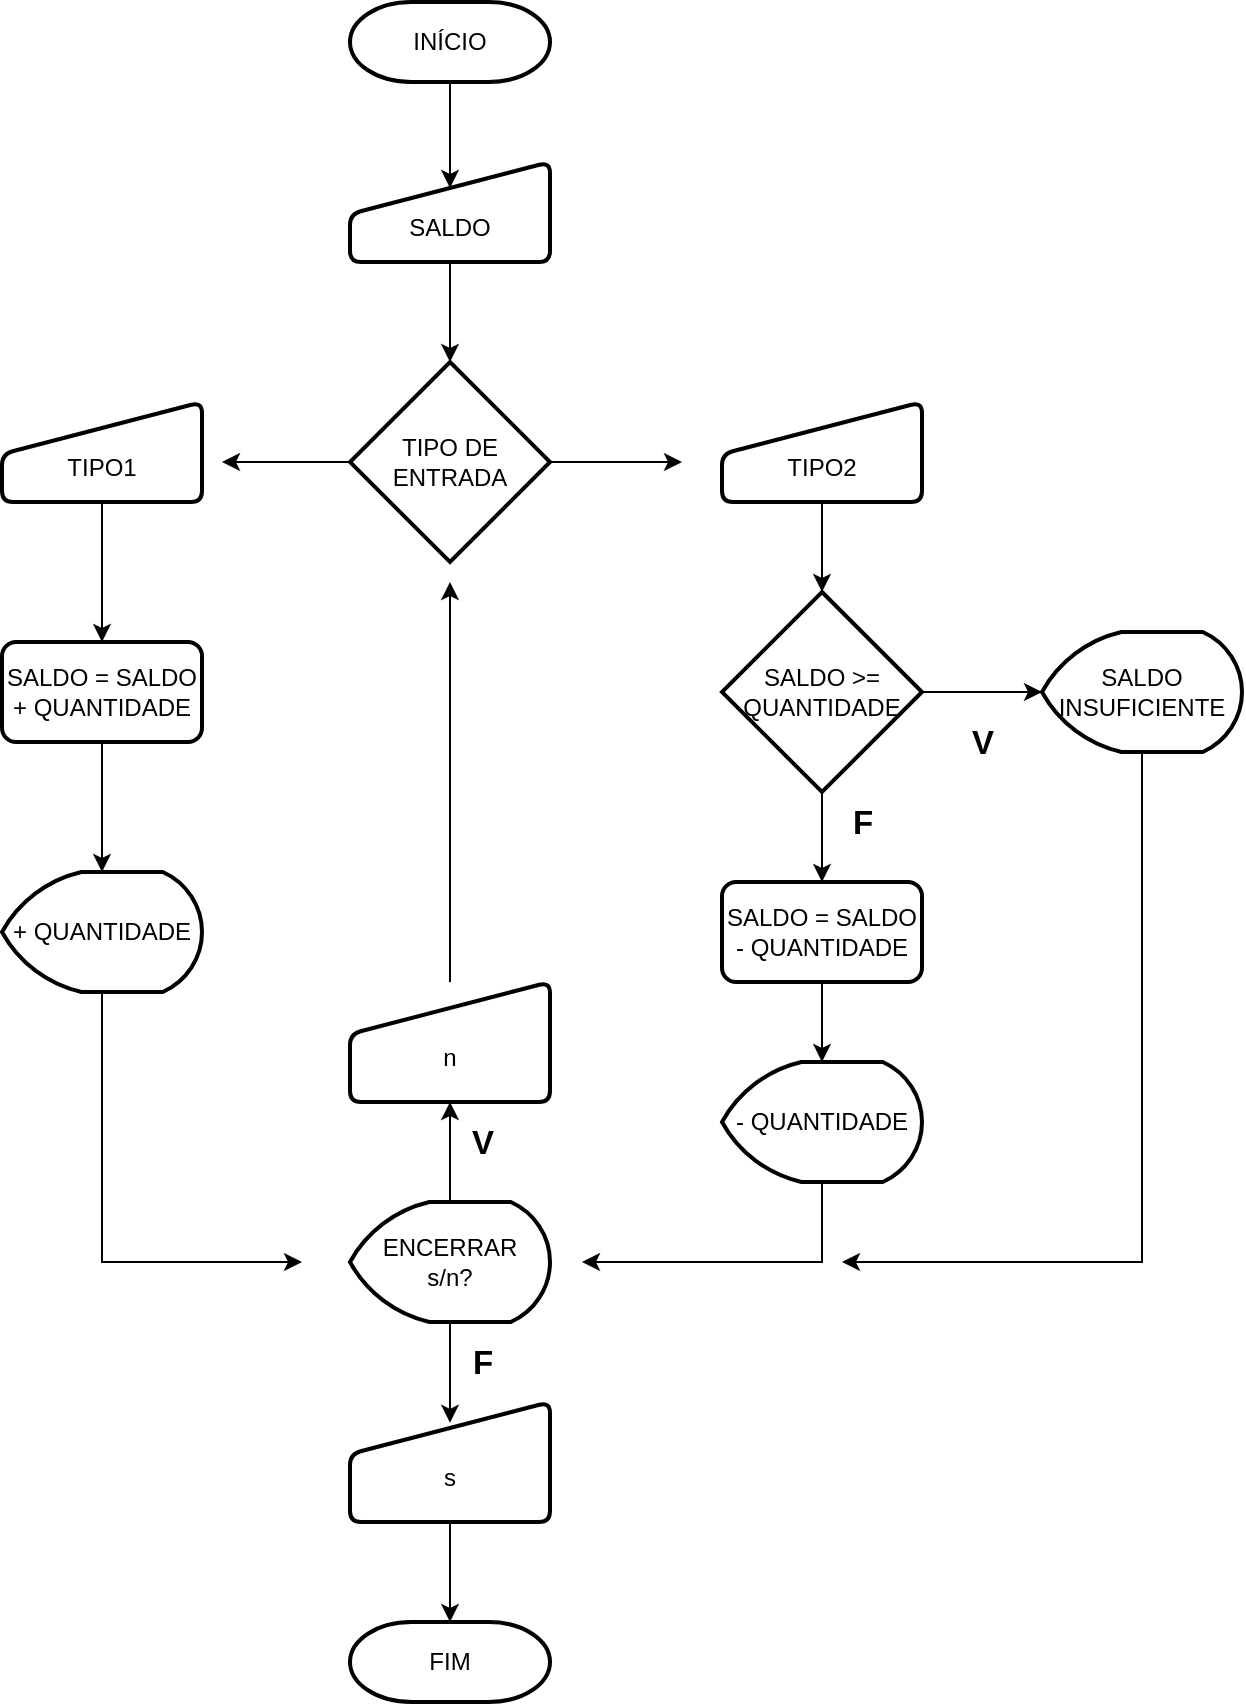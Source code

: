 <mxfile version="21.3.3" type="device">
  <diagram name="Página-1" id="cbMpEI6kvxKModqZBSrH">
    <mxGraphModel dx="1379" dy="764" grid="1" gridSize="10" guides="1" tooltips="1" connect="1" arrows="1" fold="1" page="1" pageScale="1" pageWidth="827" pageHeight="1169" math="0" shadow="0">
      <root>
        <mxCell id="0" />
        <mxCell id="1" parent="0" />
        <mxCell id="x-Y_49Q1ZM7D_lfl-HDQ-4" style="edgeStyle=orthogonalEdgeStyle;rounded=0;orthogonalLoop=1;jettySize=auto;html=1;exitX=0.5;exitY=1;exitDx=0;exitDy=0;exitPerimeter=0;entryX=0.5;entryY=0.26;entryDx=0;entryDy=0;entryPerimeter=0;" edge="1" parent="1" source="x-Y_49Q1ZM7D_lfl-HDQ-2" target="x-Y_49Q1ZM7D_lfl-HDQ-3">
          <mxGeometry relative="1" as="geometry" />
        </mxCell>
        <mxCell id="x-Y_49Q1ZM7D_lfl-HDQ-2" value="INÍCIO" style="strokeWidth=2;html=1;shape=mxgraph.flowchart.terminator;whiteSpace=wrap;" vertex="1" parent="1">
          <mxGeometry x="364" y="40" width="100" height="40" as="geometry" />
        </mxCell>
        <mxCell id="x-Y_49Q1ZM7D_lfl-HDQ-40" style="edgeStyle=orthogonalEdgeStyle;rounded=0;orthogonalLoop=1;jettySize=auto;html=1;exitX=0.5;exitY=1;exitDx=0;exitDy=0;entryX=0.5;entryY=0;entryDx=0;entryDy=0;entryPerimeter=0;" edge="1" parent="1" source="x-Y_49Q1ZM7D_lfl-HDQ-3" target="x-Y_49Q1ZM7D_lfl-HDQ-5">
          <mxGeometry relative="1" as="geometry" />
        </mxCell>
        <mxCell id="x-Y_49Q1ZM7D_lfl-HDQ-3" value="&lt;br&gt;SALDO" style="html=1;strokeWidth=2;shape=manualInput;whiteSpace=wrap;rounded=1;size=26;arcSize=11;" vertex="1" parent="1">
          <mxGeometry x="364" y="120" width="100" height="50" as="geometry" />
        </mxCell>
        <mxCell id="x-Y_49Q1ZM7D_lfl-HDQ-10" style="edgeStyle=orthogonalEdgeStyle;rounded=0;orthogonalLoop=1;jettySize=auto;html=1;exitX=1;exitY=0.5;exitDx=0;exitDy=0;exitPerimeter=0;" edge="1" parent="1" source="x-Y_49Q1ZM7D_lfl-HDQ-5">
          <mxGeometry relative="1" as="geometry">
            <mxPoint x="530" y="270" as="targetPoint" />
          </mxGeometry>
        </mxCell>
        <mxCell id="x-Y_49Q1ZM7D_lfl-HDQ-12" style="edgeStyle=orthogonalEdgeStyle;rounded=0;orthogonalLoop=1;jettySize=auto;html=1;exitX=0;exitY=0.5;exitDx=0;exitDy=0;exitPerimeter=0;" edge="1" parent="1" source="x-Y_49Q1ZM7D_lfl-HDQ-5">
          <mxGeometry relative="1" as="geometry">
            <mxPoint x="300" y="270" as="targetPoint" />
          </mxGeometry>
        </mxCell>
        <mxCell id="x-Y_49Q1ZM7D_lfl-HDQ-5" value="TIPO DE ENTRADA" style="strokeWidth=2;html=1;shape=mxgraph.flowchart.decision;whiteSpace=wrap;" vertex="1" parent="1">
          <mxGeometry x="364" y="220" width="100" height="100" as="geometry" />
        </mxCell>
        <mxCell id="x-Y_49Q1ZM7D_lfl-HDQ-38" style="edgeStyle=orthogonalEdgeStyle;rounded=0;orthogonalLoop=1;jettySize=auto;html=1;exitX=0.5;exitY=1;exitDx=0;exitDy=0;entryX=0.5;entryY=0;entryDx=0;entryDy=0;" edge="1" parent="1" source="x-Y_49Q1ZM7D_lfl-HDQ-6" target="x-Y_49Q1ZM7D_lfl-HDQ-8">
          <mxGeometry relative="1" as="geometry" />
        </mxCell>
        <mxCell id="x-Y_49Q1ZM7D_lfl-HDQ-6" value="&lt;br&gt;TIPO1" style="html=1;strokeWidth=2;shape=manualInput;whiteSpace=wrap;rounded=1;size=26;arcSize=11;" vertex="1" parent="1">
          <mxGeometry x="190" y="240" width="100" height="50" as="geometry" />
        </mxCell>
        <mxCell id="x-Y_49Q1ZM7D_lfl-HDQ-46" style="edgeStyle=orthogonalEdgeStyle;rounded=0;orthogonalLoop=1;jettySize=auto;html=1;exitX=0.5;exitY=1;exitDx=0;exitDy=0;entryX=0.5;entryY=0;entryDx=0;entryDy=0;entryPerimeter=0;" edge="1" parent="1" source="x-Y_49Q1ZM7D_lfl-HDQ-7" target="x-Y_49Q1ZM7D_lfl-HDQ-16">
          <mxGeometry relative="1" as="geometry" />
        </mxCell>
        <mxCell id="x-Y_49Q1ZM7D_lfl-HDQ-7" value="&lt;br&gt;TIPO2" style="html=1;strokeWidth=2;shape=manualInput;whiteSpace=wrap;rounded=1;size=26;arcSize=11;" vertex="1" parent="1">
          <mxGeometry x="550" y="240" width="100" height="50" as="geometry" />
        </mxCell>
        <mxCell id="x-Y_49Q1ZM7D_lfl-HDQ-39" style="edgeStyle=orthogonalEdgeStyle;rounded=0;orthogonalLoop=1;jettySize=auto;html=1;exitX=0.5;exitY=1;exitDx=0;exitDy=0;entryX=0.5;entryY=0;entryDx=0;entryDy=0;entryPerimeter=0;" edge="1" parent="1" source="x-Y_49Q1ZM7D_lfl-HDQ-8" target="x-Y_49Q1ZM7D_lfl-HDQ-13">
          <mxGeometry relative="1" as="geometry" />
        </mxCell>
        <mxCell id="x-Y_49Q1ZM7D_lfl-HDQ-8" value="SALDO = SALDO + QUANTIDADE" style="rounded=1;whiteSpace=wrap;html=1;absoluteArcSize=1;arcSize=14;strokeWidth=2;" vertex="1" parent="1">
          <mxGeometry x="190" y="360" width="100" height="50" as="geometry" />
        </mxCell>
        <mxCell id="x-Y_49Q1ZM7D_lfl-HDQ-51" style="edgeStyle=orthogonalEdgeStyle;rounded=0;orthogonalLoop=1;jettySize=auto;html=1;exitX=0.5;exitY=1;exitDx=0;exitDy=0;entryX=0.5;entryY=0;entryDx=0;entryDy=0;entryPerimeter=0;" edge="1" parent="1" source="x-Y_49Q1ZM7D_lfl-HDQ-9" target="x-Y_49Q1ZM7D_lfl-HDQ-36">
          <mxGeometry relative="1" as="geometry" />
        </mxCell>
        <mxCell id="x-Y_49Q1ZM7D_lfl-HDQ-9" value="SALDO = SALDO - QUANTIDADE" style="rounded=1;whiteSpace=wrap;html=1;absoluteArcSize=1;arcSize=14;strokeWidth=2;" vertex="1" parent="1">
          <mxGeometry x="550" y="480" width="100" height="50" as="geometry" />
        </mxCell>
        <mxCell id="x-Y_49Q1ZM7D_lfl-HDQ-52" style="edgeStyle=orthogonalEdgeStyle;rounded=0;orthogonalLoop=1;jettySize=auto;html=1;exitX=0.5;exitY=1;exitDx=0;exitDy=0;exitPerimeter=0;" edge="1" parent="1" source="x-Y_49Q1ZM7D_lfl-HDQ-13">
          <mxGeometry relative="1" as="geometry">
            <mxPoint x="340" y="670" as="targetPoint" />
            <Array as="points">
              <mxPoint x="240" y="670" />
              <mxPoint x="331" y="670" />
            </Array>
          </mxGeometry>
        </mxCell>
        <mxCell id="x-Y_49Q1ZM7D_lfl-HDQ-13" value="+ QUANTIDADE" style="strokeWidth=2;html=1;shape=mxgraph.flowchart.display;whiteSpace=wrap;" vertex="1" parent="1">
          <mxGeometry x="190" y="475" width="100" height="60" as="geometry" />
        </mxCell>
        <mxCell id="x-Y_49Q1ZM7D_lfl-HDQ-61" style="edgeStyle=orthogonalEdgeStyle;rounded=0;orthogonalLoop=1;jettySize=auto;html=1;exitX=0.5;exitY=1;exitDx=0;exitDy=0;exitPerimeter=0;" edge="1" parent="1" source="x-Y_49Q1ZM7D_lfl-HDQ-14">
          <mxGeometry relative="1" as="geometry">
            <mxPoint x="610" y="670" as="targetPoint" />
            <Array as="points">
              <mxPoint x="760" y="670" />
            </Array>
          </mxGeometry>
        </mxCell>
        <mxCell id="x-Y_49Q1ZM7D_lfl-HDQ-14" value="SALDO INSUFICIENTE" style="strokeWidth=2;html=1;shape=mxgraph.flowchart.display;whiteSpace=wrap;" vertex="1" parent="1">
          <mxGeometry x="710" y="355" width="100" height="60" as="geometry" />
        </mxCell>
        <mxCell id="x-Y_49Q1ZM7D_lfl-HDQ-49" value="&lt;h2&gt;V&lt;/h2&gt;" style="edgeStyle=orthogonalEdgeStyle;rounded=0;orthogonalLoop=1;jettySize=auto;html=1;exitX=1;exitY=0.5;exitDx=0;exitDy=0;exitPerimeter=0;entryX=0;entryY=0.5;entryDx=0;entryDy=0;entryPerimeter=0;" edge="1" parent="1" source="x-Y_49Q1ZM7D_lfl-HDQ-16" target="x-Y_49Q1ZM7D_lfl-HDQ-14">
          <mxGeometry y="-25" relative="1" as="geometry">
            <mxPoint as="offset" />
          </mxGeometry>
        </mxCell>
        <mxCell id="x-Y_49Q1ZM7D_lfl-HDQ-50" value="&lt;h2&gt;F&lt;/h2&gt;" style="edgeStyle=orthogonalEdgeStyle;rounded=0;orthogonalLoop=1;jettySize=auto;html=1;exitX=0.5;exitY=1;exitDx=0;exitDy=0;exitPerimeter=0;entryX=0.5;entryY=0;entryDx=0;entryDy=0;" edge="1" parent="1" source="x-Y_49Q1ZM7D_lfl-HDQ-16" target="x-Y_49Q1ZM7D_lfl-HDQ-9">
          <mxGeometry x="-0.333" y="20" relative="1" as="geometry">
            <mxPoint as="offset" />
          </mxGeometry>
        </mxCell>
        <mxCell id="x-Y_49Q1ZM7D_lfl-HDQ-16" value="SALDO &amp;gt;= QUANTIDADE" style="strokeWidth=2;html=1;shape=mxgraph.flowchart.decision;whiteSpace=wrap;" vertex="1" parent="1">
          <mxGeometry x="550" y="335" width="100" height="100" as="geometry" />
        </mxCell>
        <mxCell id="x-Y_49Q1ZM7D_lfl-HDQ-53" style="edgeStyle=orthogonalEdgeStyle;rounded=0;orthogonalLoop=1;jettySize=auto;html=1;exitX=0.5;exitY=1;exitDx=0;exitDy=0;exitPerimeter=0;" edge="1" parent="1" source="x-Y_49Q1ZM7D_lfl-HDQ-36">
          <mxGeometry relative="1" as="geometry">
            <mxPoint x="480" y="670" as="targetPoint" />
            <Array as="points">
              <mxPoint x="600" y="670" />
            </Array>
          </mxGeometry>
        </mxCell>
        <mxCell id="x-Y_49Q1ZM7D_lfl-HDQ-36" value="- QUANTIDADE" style="strokeWidth=2;html=1;shape=mxgraph.flowchart.display;whiteSpace=wrap;" vertex="1" parent="1">
          <mxGeometry x="550" y="570" width="100" height="60" as="geometry" />
        </mxCell>
        <mxCell id="x-Y_49Q1ZM7D_lfl-HDQ-57" value="&lt;h2&gt;V&lt;/h2&gt;" style="edgeStyle=orthogonalEdgeStyle;rounded=0;orthogonalLoop=1;jettySize=auto;html=1;exitX=0.5;exitY=0;exitDx=0;exitDy=0;exitPerimeter=0;" edge="1" parent="1" source="x-Y_49Q1ZM7D_lfl-HDQ-42" target="x-Y_49Q1ZM7D_lfl-HDQ-54">
          <mxGeometry x="0.2" y="-16" relative="1" as="geometry">
            <mxPoint as="offset" />
          </mxGeometry>
        </mxCell>
        <mxCell id="x-Y_49Q1ZM7D_lfl-HDQ-58" value="&lt;h2&gt;F&lt;/h2&gt;" style="edgeStyle=orthogonalEdgeStyle;rounded=0;orthogonalLoop=1;jettySize=auto;html=1;exitX=0.5;exitY=1;exitDx=0;exitDy=0;exitPerimeter=0;entryX=0.5;entryY=0.173;entryDx=0;entryDy=0;entryPerimeter=0;" edge="1" parent="1" source="x-Y_49Q1ZM7D_lfl-HDQ-42" target="x-Y_49Q1ZM7D_lfl-HDQ-55">
          <mxGeometry x="-0.206" y="16" relative="1" as="geometry">
            <mxPoint as="offset" />
          </mxGeometry>
        </mxCell>
        <mxCell id="x-Y_49Q1ZM7D_lfl-HDQ-42" value="ENCERRAR&lt;br&gt;s/n?" style="strokeWidth=2;html=1;shape=mxgraph.flowchart.display;whiteSpace=wrap;" vertex="1" parent="1">
          <mxGeometry x="364" y="640" width="100" height="60" as="geometry" />
        </mxCell>
        <mxCell id="x-Y_49Q1ZM7D_lfl-HDQ-59" style="edgeStyle=orthogonalEdgeStyle;rounded=0;orthogonalLoop=1;jettySize=auto;html=1;exitX=0.5;exitY=0;exitDx=0;exitDy=0;" edge="1" parent="1" source="x-Y_49Q1ZM7D_lfl-HDQ-54">
          <mxGeometry relative="1" as="geometry">
            <mxPoint x="414" y="330" as="targetPoint" />
          </mxGeometry>
        </mxCell>
        <mxCell id="x-Y_49Q1ZM7D_lfl-HDQ-54" value="&lt;br&gt;n" style="html=1;strokeWidth=2;shape=manualInput;whiteSpace=wrap;rounded=1;size=26;arcSize=11;" vertex="1" parent="1">
          <mxGeometry x="364" y="530" width="100" height="60" as="geometry" />
        </mxCell>
        <mxCell id="x-Y_49Q1ZM7D_lfl-HDQ-60" style="edgeStyle=orthogonalEdgeStyle;rounded=0;orthogonalLoop=1;jettySize=auto;html=1;exitX=0.5;exitY=1;exitDx=0;exitDy=0;entryX=0.5;entryY=0;entryDx=0;entryDy=0;entryPerimeter=0;" edge="1" parent="1" source="x-Y_49Q1ZM7D_lfl-HDQ-55" target="x-Y_49Q1ZM7D_lfl-HDQ-56">
          <mxGeometry relative="1" as="geometry" />
        </mxCell>
        <mxCell id="x-Y_49Q1ZM7D_lfl-HDQ-55" value="&lt;br&gt;s" style="html=1;strokeWidth=2;shape=manualInput;whiteSpace=wrap;rounded=1;size=26;arcSize=11;" vertex="1" parent="1">
          <mxGeometry x="364" y="740" width="100" height="60" as="geometry" />
        </mxCell>
        <mxCell id="x-Y_49Q1ZM7D_lfl-HDQ-56" value="FIM" style="strokeWidth=2;html=1;shape=mxgraph.flowchart.terminator;whiteSpace=wrap;" vertex="1" parent="1">
          <mxGeometry x="364" y="850" width="100" height="40" as="geometry" />
        </mxCell>
      </root>
    </mxGraphModel>
  </diagram>
</mxfile>
